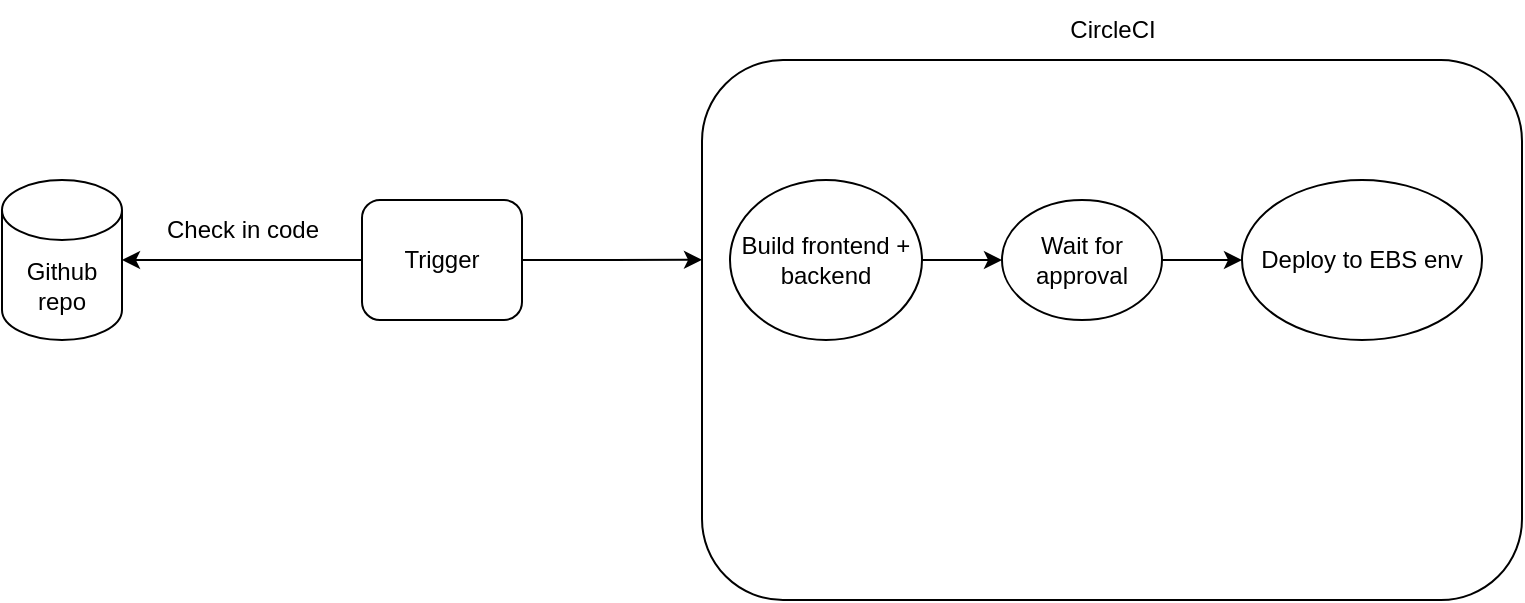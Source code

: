 <mxfile version="20.5.3" type="device"><diagram id="JlzK1vnlt74Nsh0Qck35" name="Trang-1"><mxGraphModel dx="1146" dy="554" grid="1" gridSize="10" guides="1" tooltips="1" connect="1" arrows="1" fold="1" page="1" pageScale="1" pageWidth="827" pageHeight="1169" math="0" shadow="0"><root><mxCell id="0"/><mxCell id="1" parent="0"/><mxCell id="hL_eqwYgXJA-c_gsSLiR-2" value="Github repo" style="shape=cylinder3;whiteSpace=wrap;html=1;boundedLbl=1;backgroundOutline=1;size=15;" vertex="1" parent="1"><mxGeometry x="50" y="220" width="60" height="80" as="geometry"/></mxCell><mxCell id="hL_eqwYgXJA-c_gsSLiR-4" style="edgeStyle=orthogonalEdgeStyle;rounded=0;orthogonalLoop=1;jettySize=auto;html=1;" edge="1" parent="1" source="hL_eqwYgXJA-c_gsSLiR-3" target="hL_eqwYgXJA-c_gsSLiR-2"><mxGeometry relative="1" as="geometry"/></mxCell><mxCell id="hL_eqwYgXJA-c_gsSLiR-8" style="edgeStyle=orthogonalEdgeStyle;rounded=0;orthogonalLoop=1;jettySize=auto;html=1;entryX=0;entryY=0.37;entryDx=0;entryDy=0;entryPerimeter=0;" edge="1" parent="1" source="hL_eqwYgXJA-c_gsSLiR-3" target="hL_eqwYgXJA-c_gsSLiR-7"><mxGeometry relative="1" as="geometry"/></mxCell><mxCell id="hL_eqwYgXJA-c_gsSLiR-3" value="Trigger" style="rounded=1;whiteSpace=wrap;html=1;" vertex="1" parent="1"><mxGeometry x="230" y="230" width="80" height="60" as="geometry"/></mxCell><mxCell id="hL_eqwYgXJA-c_gsSLiR-5" value="Check in code" style="text;html=1;align=center;verticalAlign=middle;resizable=0;points=[];autosize=1;strokeColor=none;fillColor=none;" vertex="1" parent="1"><mxGeometry x="120" y="230" width="100" height="30" as="geometry"/></mxCell><mxCell id="hL_eqwYgXJA-c_gsSLiR-7" value="" style="rounded=1;whiteSpace=wrap;html=1;" vertex="1" parent="1"><mxGeometry x="400" y="160" width="410" height="270" as="geometry"/></mxCell><mxCell id="hL_eqwYgXJA-c_gsSLiR-9" value="CircleCI" style="text;html=1;align=center;verticalAlign=middle;resizable=0;points=[];autosize=1;strokeColor=none;fillColor=none;" vertex="1" parent="1"><mxGeometry x="570" y="130" width="70" height="30" as="geometry"/></mxCell><mxCell id="hL_eqwYgXJA-c_gsSLiR-12" style="edgeStyle=orthogonalEdgeStyle;rounded=0;orthogonalLoop=1;jettySize=auto;html=1;entryX=0;entryY=0.5;entryDx=0;entryDy=0;" edge="1" parent="1" source="hL_eqwYgXJA-c_gsSLiR-10" target="hL_eqwYgXJA-c_gsSLiR-11"><mxGeometry relative="1" as="geometry"/></mxCell><mxCell id="hL_eqwYgXJA-c_gsSLiR-10" value="Build frontend + backend" style="ellipse;whiteSpace=wrap;html=1;" vertex="1" parent="1"><mxGeometry x="414" y="220" width="96" height="80" as="geometry"/></mxCell><mxCell id="hL_eqwYgXJA-c_gsSLiR-15" style="edgeStyle=orthogonalEdgeStyle;rounded=0;orthogonalLoop=1;jettySize=auto;html=1;entryX=0;entryY=0.5;entryDx=0;entryDy=0;" edge="1" parent="1" source="hL_eqwYgXJA-c_gsSLiR-11" target="hL_eqwYgXJA-c_gsSLiR-14"><mxGeometry relative="1" as="geometry"/></mxCell><mxCell id="hL_eqwYgXJA-c_gsSLiR-11" value="Wait for approval" style="ellipse;whiteSpace=wrap;html=1;" vertex="1" parent="1"><mxGeometry x="550" y="230" width="80" height="60" as="geometry"/></mxCell><mxCell id="hL_eqwYgXJA-c_gsSLiR-14" value="Deploy to EBS env" style="ellipse;whiteSpace=wrap;html=1;" vertex="1" parent="1"><mxGeometry x="670" y="220" width="120" height="80" as="geometry"/></mxCell></root></mxGraphModel></diagram></mxfile>